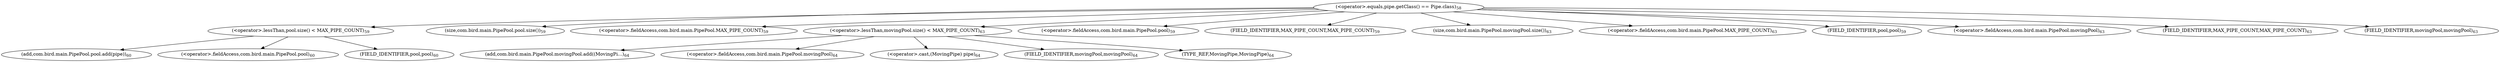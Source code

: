 digraph "giveBack" {  
"105" [label = <(&lt;operator&gt;.equals,pipe.getClass() == Pipe.class)<SUB>58</SUB>> ]
"113" [label = <(&lt;operator&gt;.lessThan,pool.size() &lt; MAX_PIPE_COUNT)<SUB>59</SUB>> ]
"114" [label = <(size,com.bird.main.PipePool.pool.size())<SUB>59</SUB>> ]
"118" [label = <(&lt;operator&gt;.fieldAccess,com.bird.main.PipePool.MAX_PIPE_COUNT)<SUB>59</SUB>> ]
"122" [label = <(add,com.bird.main.PipePool.pool.add(pipe))<SUB>60</SUB>> ]
"130" [label = <(&lt;operator&gt;.lessThan,movingPool.size() &lt; MAX_PIPE_COUNT)<SUB>63</SUB>> ]
"115" [label = <(&lt;operator&gt;.fieldAccess,com.bird.main.PipePool.pool)<SUB>59</SUB>> ]
"120" [label = <(FIELD_IDENTIFIER,MAX_PIPE_COUNT,MAX_PIPE_COUNT)<SUB>59</SUB>> ]
"123" [label = <(&lt;operator&gt;.fieldAccess,com.bird.main.PipePool.pool)<SUB>60</SUB>> ]
"131" [label = <(size,com.bird.main.PipePool.movingPool.size())<SUB>63</SUB>> ]
"135" [label = <(&lt;operator&gt;.fieldAccess,com.bird.main.PipePool.MAX_PIPE_COUNT)<SUB>63</SUB>> ]
"139" [label = <(add,com.bird.main.PipePool.movingPool.add((MovingPi...)<SUB>64</SUB>> ]
"117" [label = <(FIELD_IDENTIFIER,pool,pool)<SUB>59</SUB>> ]
"125" [label = <(FIELD_IDENTIFIER,pool,pool)<SUB>60</SUB>> ]
"132" [label = <(&lt;operator&gt;.fieldAccess,com.bird.main.PipePool.movingPool)<SUB>63</SUB>> ]
"137" [label = <(FIELD_IDENTIFIER,MAX_PIPE_COUNT,MAX_PIPE_COUNT)<SUB>63</SUB>> ]
"140" [label = <(&lt;operator&gt;.fieldAccess,com.bird.main.PipePool.movingPool)<SUB>64</SUB>> ]
"143" [label = <(&lt;operator&gt;.cast,(MovingPipe) pipe)<SUB>64</SUB>> ]
"134" [label = <(FIELD_IDENTIFIER,movingPool,movingPool)<SUB>63</SUB>> ]
"142" [label = <(FIELD_IDENTIFIER,movingPool,movingPool)<SUB>64</SUB>> ]
"144" [label = <(TYPE_REF,MovingPipe,MovingPipe)<SUB>64</SUB>> ]
  "105" -> "115" 
  "105" -> "120" 
  "105" -> "113" 
  "105" -> "130" 
  "105" -> "118" 
  "105" -> "114" 
  "105" -> "131" 
  "105" -> "135" 
  "105" -> "132" 
  "105" -> "117" 
  "105" -> "134" 
  "105" -> "137" 
  "113" -> "122" 
  "113" -> "123" 
  "113" -> "125" 
  "130" -> "142" 
  "130" -> "139" 
  "130" -> "144" 
  "130" -> "140" 
  "130" -> "143" 
}
